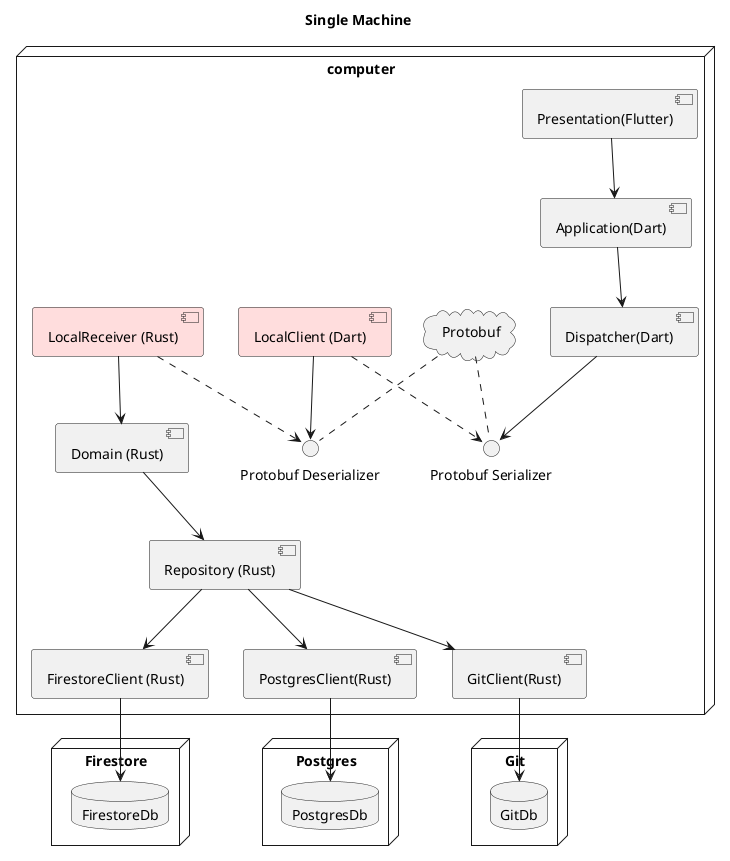 @startuml Single_Machine
Title Single Machine

node "computer" {
    interface "Protobuf Serializer" as ProtobufSerializer
    interface "Protobuf Deserializer" as ProtobufDeserializer
    cloud "Protobuf" as protobuf
    [Application(Dart)] as application
    [Dispatcher(Dart)] as dispatcher
    [LocalClient (Dart)] as localClientDart #FFDDDD 
    [LocalReceiver (Rust)] as localReceiver #FFDDDD 
    [Domain (Rust)] as domain
    [Repository (Rust)] as repository
    [FirestoreClient (Rust)] as firestoreClient
    [PostgresClient(Rust)] as postgresClient
    [GitClient(Rust)] as gitClient


    [Presentation(Flutter)] --> application
    application --> dispatcher
    dispatcher --> ProtobufSerializer
    domain --> repository
    repository --> firestoreClient
    repository --> postgresClient
    repository --> gitClient
    localClientDart --> ProtobufDeserializer
    localReceiver ..> ProtobufDeserializer
    localReceiver --> domain
    localClientDart ..> ProtobufSerializer
    protobuf .. ProtobufSerializer
    protobuf .. ProtobufDeserializer

}

node "Firestore" {
    database FirestoreDb
    firestoreClient --> FirestoreDb
}

node "Postgres" {
    database PostgresDb
    postgresClient --> PostgresDb
}

node "Git" {
    database GitDb
    gitClient --> GitDb
}
@enduml




@startuml Web_based
Title Web based

cloud "http"

node "computer" {
    interface "Protobuf Serializer" as ProtobufSerializer
    cloud "Protobuf" as protobuf
    [Application(Dart)] as application
    [Dispatcher(Dart)] as dispatcher
    [HttpClient(Dart)] as httpClient #9999FF

    [Presentation(Flutter)] --> application
    application --> dispatcher
    dispatcher --> ProtobufSerializer
    httpClient ..> ProtobufSerializer
    httpClient --> http
    protobuf .. ProtobufSerializer

}

node "server" {
    interface "Protobuf Deserializer" as ProtobufDeserializer
    cloud "Protobuf" as protobuf2
    [Domain (Rust)] as domain
    [LocalReceiver (Rust)] as localReceiver #9999FF
    [Repository (Rust)] as repository
    [FirestoreClient (Rust)] as firestoreClient
    [PostgresClient(Rust)] as postgresClient
    [GitClient(Rust)] as gitClient
    
    localReceiver --> http
    localReceiver --> domain
    localReceiver ..> ProtobufDeserializer
    domain --> repository
    repository --> firestoreClient
    repository --> postgresClient
    repository --> gitClient
    protobuf2 .. ProtobufDeserializer
}

node "Google Server" {
    database FirestoreDb
    firestoreClient --> FirestoreDb
}

node "Postgres" {
    database PostgresDb
    postgresClient --> PostgresDb

}

node "GitHub" {
    database GitDb
    gitClient --> GitDb
}

@enduml
